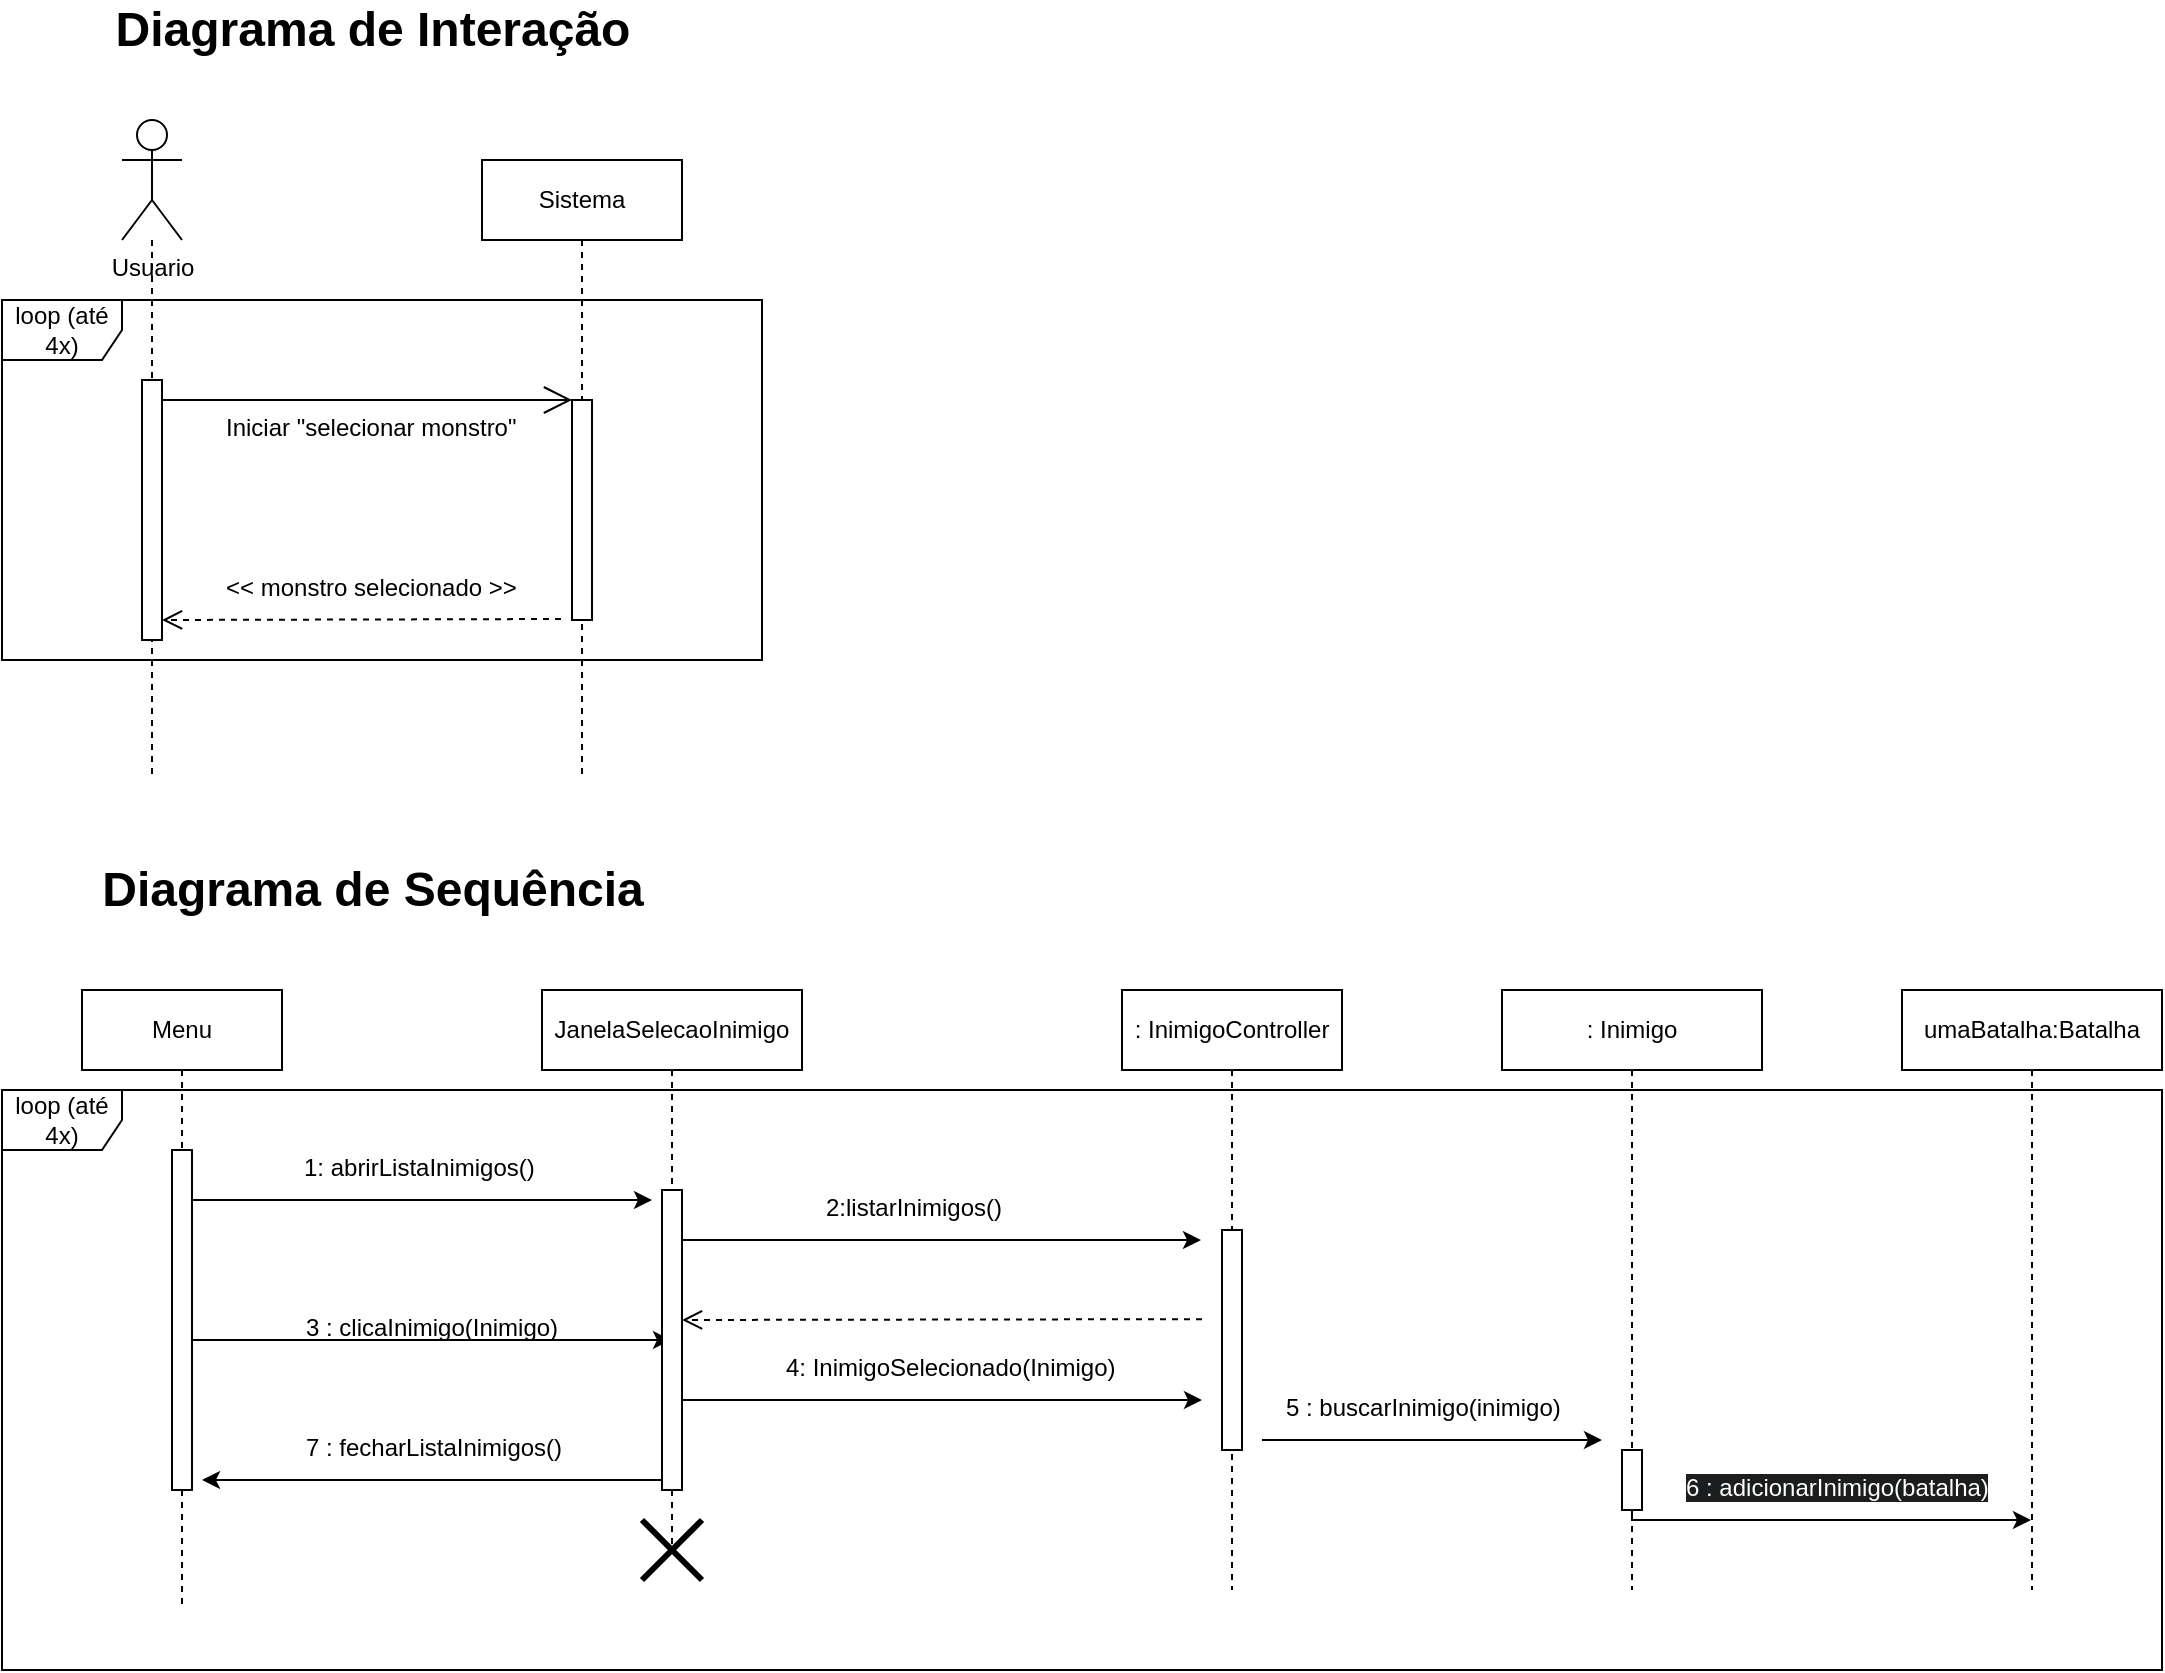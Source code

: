 <mxfile version="27.0.6">
  <diagram name="Page-1" id="2YBvvXClWsGukQMizWep">
    <mxGraphModel grid="1" page="1" gridSize="10" guides="1" tooltips="1" connect="1" arrows="1" fold="1" pageScale="1" pageWidth="9999" pageHeight="9999" math="0" shadow="0">
      <root>
        <mxCell id="0" />
        <mxCell id="1" parent="0" />
        <mxCell id="rJFT_KHLRNkj6K3t_Fg7-46" style="edgeStyle=elbowEdgeStyle;rounded=0;orthogonalLoop=1;jettySize=auto;html=1;elbow=vertical;curved=0;" edge="1" parent="1">
          <mxGeometry relative="1" as="geometry">
            <mxPoint x="785" y="1010.002" as="sourcePoint" />
            <mxPoint x="1024.5" y="1010.002" as="targetPoint" />
          </mxGeometry>
        </mxCell>
        <mxCell id="rJFT_KHLRNkj6K3t_Fg7-40" style="edgeStyle=elbowEdgeStyle;rounded=0;orthogonalLoop=1;jettySize=auto;html=1;elbow=vertical;curved=0;" edge="1" parent="1">
          <mxGeometry relative="1" as="geometry">
            <mxPoint x="1024.63" y="960.002" as="sourcePoint" />
            <mxPoint x="1289.5" y="960.002" as="targetPoint" />
          </mxGeometry>
        </mxCell>
        <mxCell id="aM9ryv3xv72pqoxQDRHE-5" value="JanelaSelecaoInimigo" style="shape=umlLifeline;perimeter=lifelinePerimeter;whiteSpace=wrap;html=1;container=0;dropTarget=0;collapsible=0;recursiveResize=0;outlineConnect=0;portConstraint=eastwest;newEdgeStyle={&quot;edgeStyle&quot;:&quot;elbowEdgeStyle&quot;,&quot;elbow&quot;:&quot;vertical&quot;,&quot;curved&quot;:0,&quot;rounded&quot;:0};" vertex="1" parent="1">
          <mxGeometry x="960" y="835" width="130" height="280" as="geometry" />
        </mxCell>
        <mxCell id="aM9ryv3xv72pqoxQDRHE-6" value="" style="html=1;points=[];perimeter=orthogonalPerimeter;outlineConnect=0;targetShapes=umlLifeline;portConstraint=eastwest;newEdgeStyle={&quot;edgeStyle&quot;:&quot;elbowEdgeStyle&quot;,&quot;elbow&quot;:&quot;vertical&quot;,&quot;curved&quot;:0,&quot;rounded&quot;:0};" vertex="1" parent="aM9ryv3xv72pqoxQDRHE-5">
          <mxGeometry x="60" y="100" width="10" height="150" as="geometry" />
        </mxCell>
        <mxCell id="rJFT_KHLRNkj6K3t_Fg7-1" value=": InimigoController" style="shape=umlLifeline;perimeter=lifelinePerimeter;whiteSpace=wrap;html=1;container=0;dropTarget=0;collapsible=0;recursiveResize=0;outlineConnect=0;portConstraint=eastwest;newEdgeStyle={&quot;edgeStyle&quot;:&quot;elbowEdgeStyle&quot;,&quot;elbow&quot;:&quot;vertical&quot;,&quot;curved&quot;:0,&quot;rounded&quot;:0};" vertex="1" parent="1">
          <mxGeometry x="1250" y="835" width="110" height="300" as="geometry" />
        </mxCell>
        <mxCell id="rJFT_KHLRNkj6K3t_Fg7-2" value="" style="html=1;points=[];perimeter=orthogonalPerimeter;outlineConnect=0;targetShapes=umlLifeline;portConstraint=eastwest;newEdgeStyle={&quot;edgeStyle&quot;:&quot;elbowEdgeStyle&quot;,&quot;elbow&quot;:&quot;vertical&quot;,&quot;curved&quot;:0,&quot;rounded&quot;:0};" vertex="1" parent="rJFT_KHLRNkj6K3t_Fg7-1">
          <mxGeometry x="50" y="120" width="10" height="110" as="geometry" />
        </mxCell>
        <mxCell id="rJFT_KHLRNkj6K3t_Fg7-30" style="edgeStyle=orthogonalEdgeStyle;rounded=0;orthogonalLoop=1;jettySize=auto;html=1;curved=0;" edge="1" parent="1">
          <mxGeometry relative="1" as="geometry">
            <mxPoint x="780" y="930.0" as="sourcePoint" />
            <mxPoint x="1015" y="940" as="targetPoint" />
            <Array as="points">
              <mxPoint x="780" y="940" />
            </Array>
          </mxGeometry>
        </mxCell>
        <mxCell id="rJFT_KHLRNkj6K3t_Fg7-35" value="Menu" style="shape=umlLifeline;perimeter=lifelinePerimeter;whiteSpace=wrap;html=1;container=0;dropTarget=0;collapsible=0;recursiveResize=0;outlineConnect=0;portConstraint=eastwest;newEdgeStyle={&quot;edgeStyle&quot;:&quot;elbowEdgeStyle&quot;,&quot;elbow&quot;:&quot;vertical&quot;,&quot;curved&quot;:0,&quot;rounded&quot;:0};" vertex="1" parent="1">
          <mxGeometry x="730" y="835" width="100" height="310" as="geometry" />
        </mxCell>
        <mxCell id="rJFT_KHLRNkj6K3t_Fg7-36" value="" style="html=1;points=[];perimeter=orthogonalPerimeter;outlineConnect=0;targetShapes=umlLifeline;portConstraint=eastwest;newEdgeStyle={&quot;edgeStyle&quot;:&quot;elbowEdgeStyle&quot;,&quot;elbow&quot;:&quot;vertical&quot;,&quot;curved&quot;:0,&quot;rounded&quot;:0};" vertex="1" parent="rJFT_KHLRNkj6K3t_Fg7-35">
          <mxGeometry x="45" y="80" width="10" height="170" as="geometry" />
        </mxCell>
        <mxCell id="rJFT_KHLRNkj6K3t_Fg7-41" value="2:listarInimigos()" style="text;whiteSpace=wrap;html=1;" vertex="1" parent="1">
          <mxGeometry x="1100" y="930" width="120" height="40" as="geometry" />
        </mxCell>
        <mxCell id="rJFT_KHLRNkj6K3t_Fg7-45" value="" style="html=1;verticalAlign=bottom;endArrow=open;dashed=1;endSize=8;curved=0;rounded=0;" edge="1" parent="1">
          <mxGeometry relative="1" as="geometry">
            <mxPoint x="1290" y="999.57" as="sourcePoint" />
            <mxPoint x="1030" y="1000" as="targetPoint" />
          </mxGeometry>
        </mxCell>
        <mxCell id="rJFT_KHLRNkj6K3t_Fg7-47" value="3 : clicaInimigo(Inimigo)" style="text;whiteSpace=wrap;html=1;" vertex="1" parent="1">
          <mxGeometry x="840" y="990" width="140" height="40" as="geometry" />
        </mxCell>
        <mxCell id="rJFT_KHLRNkj6K3t_Fg7-48" style="edgeStyle=elbowEdgeStyle;rounded=0;orthogonalLoop=1;jettySize=auto;html=1;elbow=vertical;curved=0;" edge="1" parent="1" source="aM9ryv3xv72pqoxQDRHE-6">
          <mxGeometry relative="1" as="geometry">
            <mxPoint x="1040" y="1040" as="sourcePoint" />
            <mxPoint x="1290" y="1040" as="targetPoint" />
          </mxGeometry>
        </mxCell>
        <mxCell id="rJFT_KHLRNkj6K3t_Fg7-49" value="4: InimigoSelecionado(Inimigo)" style="text;whiteSpace=wrap;html=1;" vertex="1" parent="1">
          <mxGeometry x="1080" y="1010" width="180" height="30" as="geometry" />
        </mxCell>
        <mxCell id="rJFT_KHLRNkj6K3t_Fg7-53" value="umaBatalha:Batalha" style="shape=umlLifeline;perimeter=lifelinePerimeter;whiteSpace=wrap;html=1;container=0;dropTarget=0;collapsible=0;recursiveResize=0;outlineConnect=0;portConstraint=eastwest;newEdgeStyle={&quot;edgeStyle&quot;:&quot;elbowEdgeStyle&quot;,&quot;elbow&quot;:&quot;vertical&quot;,&quot;curved&quot;:0,&quot;rounded&quot;:0};" vertex="1" parent="1">
          <mxGeometry x="1640" y="835" width="130" height="300" as="geometry" />
        </mxCell>
        <mxCell id="rJFT_KHLRNkj6K3t_Fg7-55" style="edgeStyle=elbowEdgeStyle;rounded=0;orthogonalLoop=1;jettySize=auto;html=1;elbow=horizontal;curved=0;entryX=1;entryY=1;entryDx=0;entryDy=0;" edge="1" parent="1" target="rJFT_KHLRNkj6K3t_Fg7-56">
          <mxGeometry relative="1" as="geometry">
            <mxPoint x="1320" y="1060" as="sourcePoint" />
            <mxPoint x="1559.5" y="1060.004" as="targetPoint" />
            <Array as="points">
              <mxPoint x="1320" y="1060" />
            </Array>
          </mxGeometry>
        </mxCell>
        <mxCell id="rJFT_KHLRNkj6K3t_Fg7-56" value="5 : buscarInimigo(inimigo)" style="text;whiteSpace=wrap;html=1;" vertex="1" parent="1">
          <mxGeometry x="1330" y="1030" width="160" height="30" as="geometry" />
        </mxCell>
        <mxCell id="rJFT_KHLRNkj6K3t_Fg7-57" value="" style="shape=umlDestroy;whiteSpace=wrap;html=1;strokeWidth=3;targetShapes=umlLifeline;" vertex="1" parent="1">
          <mxGeometry x="1010" y="1100" width="30" height="30" as="geometry" />
        </mxCell>
        <mxCell id="rJFT_KHLRNkj6K3t_Fg7-59" style="edgeStyle=elbowEdgeStyle;rounded=0;orthogonalLoop=1;jettySize=auto;html=1;elbow=vertical;curved=0;" edge="1" parent="1">
          <mxGeometry relative="1" as="geometry">
            <mxPoint x="1020" y="1080.004" as="sourcePoint" />
            <mxPoint x="790" y="1080" as="targetPoint" />
          </mxGeometry>
        </mxCell>
        <mxCell id="rJFT_KHLRNkj6K3t_Fg7-60" value="7 : fecharListaInimigos()" style="text;whiteSpace=wrap;html=1;" vertex="1" parent="1">
          <mxGeometry x="840" y="1050" width="140" height="40" as="geometry" />
        </mxCell>
        <mxCell id="rJFT_KHLRNkj6K3t_Fg7-62" value=": Inimigo" style="shape=umlLifeline;perimeter=lifelinePerimeter;whiteSpace=wrap;html=1;container=0;dropTarget=0;collapsible=0;recursiveResize=0;outlineConnect=0;portConstraint=eastwest;newEdgeStyle={&quot;edgeStyle&quot;:&quot;elbowEdgeStyle&quot;,&quot;elbow&quot;:&quot;vertical&quot;,&quot;curved&quot;:0,&quot;rounded&quot;:0};" vertex="1" parent="1">
          <mxGeometry x="1440" y="835" width="130" height="300" as="geometry" />
        </mxCell>
        <mxCell id="rJFT_KHLRNkj6K3t_Fg7-63" value="" style="html=1;points=[];perimeter=orthogonalPerimeter;outlineConnect=0;targetShapes=umlLifeline;portConstraint=eastwest;newEdgeStyle={&quot;edgeStyle&quot;:&quot;elbowEdgeStyle&quot;,&quot;elbow&quot;:&quot;vertical&quot;,&quot;curved&quot;:0,&quot;rounded&quot;:0};" vertex="1" parent="rJFT_KHLRNkj6K3t_Fg7-62">
          <mxGeometry x="60" y="230" width="10" height="30" as="geometry" />
        </mxCell>
        <mxCell id="rJFT_KHLRNkj6K3t_Fg7-64" style="edgeStyle=elbowEdgeStyle;rounded=0;orthogonalLoop=1;jettySize=auto;html=1;elbow=vertical;curved=0;" edge="1" parent="1" source="rJFT_KHLRNkj6K3t_Fg7-63" target="rJFT_KHLRNkj6K3t_Fg7-53">
          <mxGeometry relative="1" as="geometry">
            <Array as="points">
              <mxPoint x="1630" y="1100" />
            </Array>
          </mxGeometry>
        </mxCell>
        <mxCell id="rJFT_KHLRNkj6K3t_Fg7-65" value="&lt;span style=&quot;color: rgb(255, 255, 255); font-family: Helvetica; font-size: 12px; font-style: normal; font-variant-ligatures: normal; font-variant-caps: normal; font-weight: 400; letter-spacing: normal; orphans: 2; text-align: left; text-indent: 0px; text-transform: none; widows: 2; word-spacing: 0px; -webkit-text-stroke-width: 0px; white-space: normal; background-color: rgb(27, 29, 30); text-decoration-thickness: initial; text-decoration-style: initial; text-decoration-color: initial; float: none; display: inline !important;&quot;&gt;6 : adicionarInimigo(batalha)&lt;/span&gt;" style="text;whiteSpace=wrap;html=1;" vertex="1" parent="1">
          <mxGeometry x="1530" y="1070" width="180" height="40" as="geometry" />
        </mxCell>
        <mxCell id="rJFT_KHLRNkj6K3t_Fg7-66" value="Usuario" style="shape=umlActor;verticalLabelPosition=bottom;verticalAlign=top;html=1;" vertex="1" parent="1">
          <mxGeometry x="750" y="400" width="30" height="60" as="geometry" />
        </mxCell>
        <mxCell id="rJFT_KHLRNkj6K3t_Fg7-70" value="" style="endArrow=none;dashed=1;endFill=0;endSize=12;html=1;rounded=0;startFill=0;" edge="1" parent="1" source="rJFT_KHLRNkj6K3t_Fg7-66">
          <mxGeometry width="160" relative="1" as="geometry">
            <mxPoint x="765" y="490" as="sourcePoint" />
            <mxPoint x="765" y="730" as="targetPoint" />
            <Array as="points">
              <mxPoint x="765" y="600" />
            </Array>
          </mxGeometry>
        </mxCell>
        <mxCell id="rJFT_KHLRNkj6K3t_Fg7-72" value="" style="endArrow=open;endFill=1;endSize=12;html=1;rounded=0;" edge="1" parent="1" target="sAYBWKdn58FWDFGe9gMV-6">
          <mxGeometry width="160" relative="1" as="geometry">
            <mxPoint x="770" y="540" as="sourcePoint" />
            <mxPoint x="960" y="540" as="targetPoint" />
          </mxGeometry>
        </mxCell>
        <mxCell id="rJFT_KHLRNkj6K3t_Fg7-73" value="Iniciar&amp;nbsp;&lt;span style=&quot;background-color: transparent; color: light-dark(rgb(0, 0, 0), rgb(255, 255, 255));&quot;&gt;&quot;selecionar monstro&quot;&lt;/span&gt;" style="text;whiteSpace=wrap;html=1;" vertex="1" parent="1">
          <mxGeometry x="800" y="540" width="160" height="40" as="geometry" />
        </mxCell>
        <mxCell id="sAYBWKdn58FWDFGe9gMV-3" value="loop (até 4x)" style="shape=umlFrame;whiteSpace=wrap;html=1;pointerEvents=0;" vertex="1" parent="1">
          <mxGeometry x="690" y="885" width="1080" height="290" as="geometry" />
        </mxCell>
        <mxCell id="sAYBWKdn58FWDFGe9gMV-4" value="1: abrirListaInimigos()" style="text;whiteSpace=wrap;html=1;" vertex="1" parent="1">
          <mxGeometry x="839.29" y="910" width="141.429" height="40" as="geometry" />
        </mxCell>
        <mxCell id="sAYBWKdn58FWDFGe9gMV-5" value="Sistema" style="shape=umlLifeline;perimeter=lifelinePerimeter;whiteSpace=wrap;html=1;container=0;dropTarget=0;collapsible=0;recursiveResize=0;outlineConnect=0;portConstraint=eastwest;newEdgeStyle={&quot;edgeStyle&quot;:&quot;elbowEdgeStyle&quot;,&quot;elbow&quot;:&quot;vertical&quot;,&quot;curved&quot;:0,&quot;rounded&quot;:0};" vertex="1" parent="1">
          <mxGeometry x="930" y="420" width="100" height="310" as="geometry" />
        </mxCell>
        <mxCell id="sAYBWKdn58FWDFGe9gMV-6" value="" style="html=1;points=[];perimeter=orthogonalPerimeter;outlineConnect=0;targetShapes=umlLifeline;portConstraint=eastwest;newEdgeStyle={&quot;edgeStyle&quot;:&quot;elbowEdgeStyle&quot;,&quot;elbow&quot;:&quot;vertical&quot;,&quot;curved&quot;:0,&quot;rounded&quot;:0};" vertex="1" parent="sAYBWKdn58FWDFGe9gMV-5">
          <mxGeometry x="45" y="120" width="10" height="110" as="geometry" />
        </mxCell>
        <mxCell id="sAYBWKdn58FWDFGe9gMV-8" value="" style="html=1;verticalAlign=bottom;endArrow=open;dashed=1;endSize=8;curved=0;rounded=0;" edge="1" parent="1">
          <mxGeometry relative="1" as="geometry">
            <mxPoint x="969.5" y="649.5" as="sourcePoint" />
            <mxPoint x="770" y="650" as="targetPoint" />
          </mxGeometry>
        </mxCell>
        <mxCell id="sAYBWKdn58FWDFGe9gMV-10" value="loop (até 4x)" style="shape=umlFrame;whiteSpace=wrap;html=1;pointerEvents=0;" vertex="1" parent="1">
          <mxGeometry x="690" y="490" width="380" height="180" as="geometry" />
        </mxCell>
        <mxCell id="sAYBWKdn58FWDFGe9gMV-11" value="&amp;lt;&amp;lt; monstro selecionado &amp;gt;&amp;gt;" style="text;whiteSpace=wrap;html=1;" vertex="1" parent="1">
          <mxGeometry x="800" y="620" width="160" height="40" as="geometry" />
        </mxCell>
        <mxCell id="sAYBWKdn58FWDFGe9gMV-15" value="" style="html=1;points=[];perimeter=orthogonalPerimeter;outlineConnect=0;targetShapes=umlLifeline;portConstraint=eastwest;newEdgeStyle={&quot;edgeStyle&quot;:&quot;elbowEdgeStyle&quot;,&quot;elbow&quot;:&quot;vertical&quot;,&quot;curved&quot;:0,&quot;rounded&quot;:0};" vertex="1" parent="1">
          <mxGeometry x="760" y="530" width="10" height="130" as="geometry" />
        </mxCell>
        <mxCell id="sAYBWKdn58FWDFGe9gMV-16" value="Diagrama de Interação" style="text;strokeColor=none;fillColor=none;html=1;fontSize=24;fontStyle=1;verticalAlign=middle;align=center;" vertex="1" parent="1">
          <mxGeometry x="730" y="340" width="290" height="30" as="geometry" />
        </mxCell>
        <mxCell id="sAYBWKdn58FWDFGe9gMV-17" value="Diagrama de Sequência" style="text;strokeColor=none;fillColor=none;html=1;fontSize=24;fontStyle=1;verticalAlign=middle;align=center;" vertex="1" parent="1">
          <mxGeometry x="730" y="770" width="290" height="30" as="geometry" />
        </mxCell>
      </root>
    </mxGraphModel>
  </diagram>
</mxfile>
